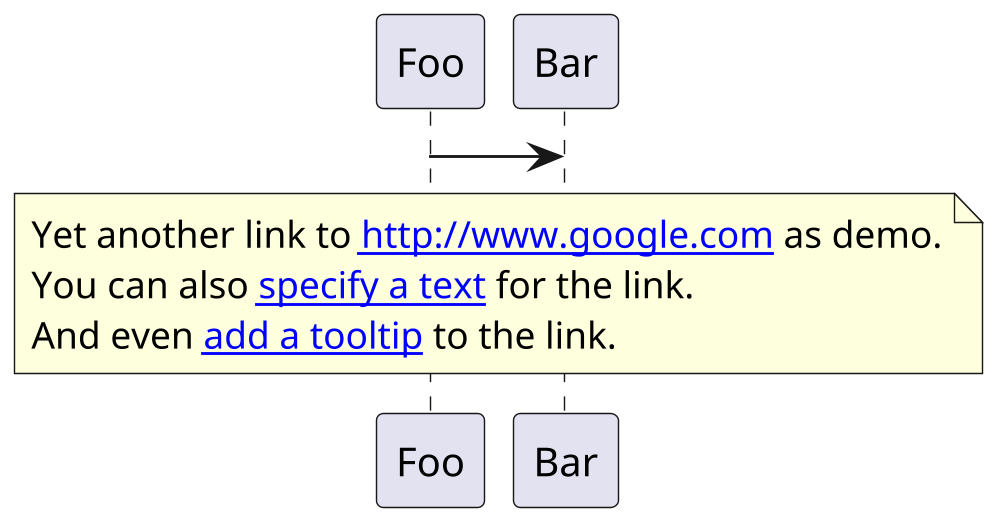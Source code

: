 {
  "sha1": "c9z50s6pf3pdmlzgbe5hmk62b35q748",
  "insertion": {
    "when": "2024-06-01T09:03:01.118Z",
    "user": "plantuml@gmail.com"
  }
}
@startuml
scale 1000 width
Foo -> Bar
note over Foo, Bar
Yet another link to [[http://www.google.com]] as demo.
You can also [[http://www.yahoo.fr specify a text]] for the link.
And even [[http://www.yahoo.fr{This \n is a \n tooltip} add a tooltip]] to the link.
end note
@enduml
